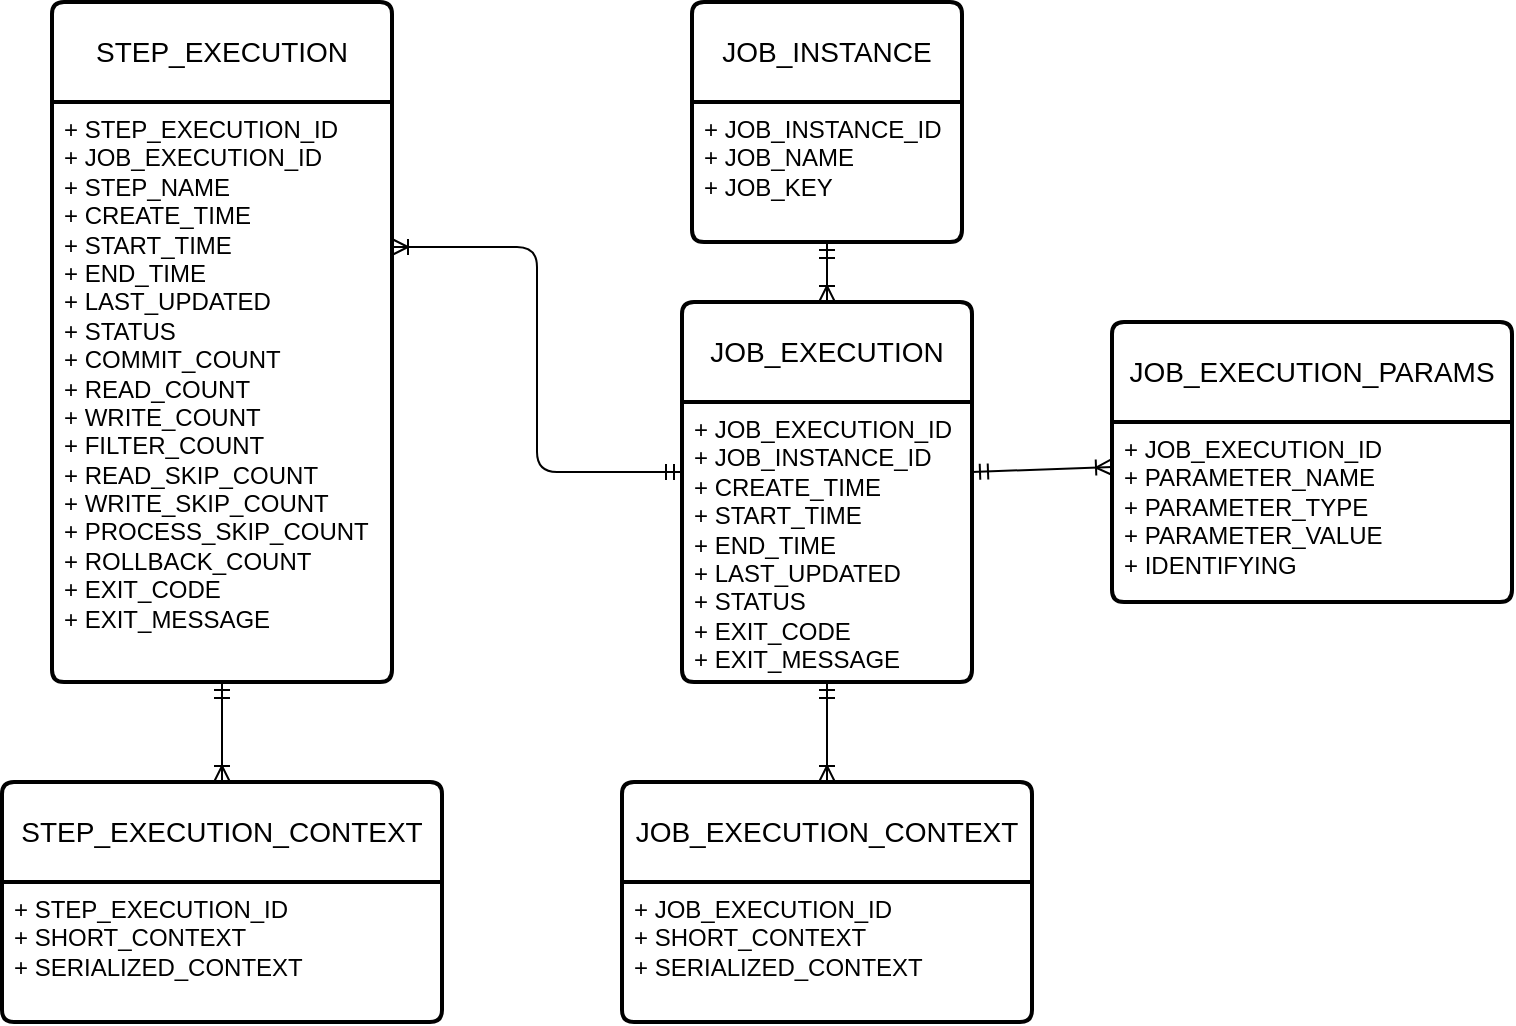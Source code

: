 <mxfile version="21.1.4" type="device">
  <diagram name="Page-1" id="bf5GtzXdIJTg4Rl3z1tn">
    <mxGraphModel dx="1198" dy="874" grid="0" gridSize="10" guides="1" tooltips="1" connect="1" arrows="1" fold="1" page="1" pageScale="1" pageWidth="1169" pageHeight="827" math="0" shadow="0">
      <root>
        <mxCell id="0" />
        <mxCell id="1" parent="0" />
        <mxCell id="DDVHAkdsSV2Ljds5NXX8-1" value="JOB_INSTANCE" style="swimlane;childLayout=stackLayout;horizontal=1;startSize=50;horizontalStack=0;rounded=1;fontSize=14;fontStyle=0;strokeWidth=2;resizeParent=0;resizeLast=1;shadow=0;dashed=0;align=center;arcSize=4;whiteSpace=wrap;html=1;" parent="1" vertex="1">
          <mxGeometry x="440" y="280" width="135" height="120" as="geometry" />
        </mxCell>
        <mxCell id="DDVHAkdsSV2Ljds5NXX8-2" value="+ JOB_INSTANCE_ID&lt;br&gt;+ JOB_NAME&lt;br&gt;+ JOB_KEY" style="align=left;strokeColor=none;fillColor=none;spacingLeft=4;fontSize=12;verticalAlign=top;resizable=0;rotatable=0;part=1;html=1;" parent="DDVHAkdsSV2Ljds5NXX8-1" vertex="1">
          <mxGeometry y="50" width="135" height="70" as="geometry" />
        </mxCell>
        <mxCell id="DDVHAkdsSV2Ljds5NXX8-3" value="JOB_EXECUTION" style="swimlane;childLayout=stackLayout;horizontal=1;startSize=50;horizontalStack=0;rounded=1;fontSize=14;fontStyle=0;strokeWidth=2;resizeParent=0;resizeLast=1;shadow=0;dashed=0;align=center;arcSize=4;whiteSpace=wrap;html=1;" parent="1" vertex="1">
          <mxGeometry x="435" y="430" width="145" height="190" as="geometry" />
        </mxCell>
        <mxCell id="DDVHAkdsSV2Ljds5NXX8-4" value="+ JOB_EXECUTION_ID&lt;br&gt;+ JOB_INSTANCE_ID&lt;br&gt;+ CREATE_TIME&lt;br&gt;+ START_TIME&lt;br&gt;+ END_TIME&lt;br&gt;+ LAST_UPDATED&lt;br&gt;+ STATUS&lt;br&gt;+ EXIT_CODE&lt;br&gt;+ EXIT_MESSAGE" style="align=left;strokeColor=none;fillColor=none;spacingLeft=4;fontSize=12;verticalAlign=top;resizable=0;rotatable=0;part=1;html=1;" parent="DDVHAkdsSV2Ljds5NXX8-3" vertex="1">
          <mxGeometry y="50" width="145" height="140" as="geometry" />
        </mxCell>
        <mxCell id="DDVHAkdsSV2Ljds5NXX8-5" value="JOB_EXECUTION_PARAMS" style="swimlane;childLayout=stackLayout;horizontal=1;startSize=50;horizontalStack=0;rounded=1;fontSize=14;fontStyle=0;strokeWidth=2;resizeParent=0;resizeLast=1;shadow=0;dashed=0;align=center;arcSize=4;whiteSpace=wrap;html=1;" parent="1" vertex="1">
          <mxGeometry x="650" y="440" width="200" height="140" as="geometry" />
        </mxCell>
        <mxCell id="DDVHAkdsSV2Ljds5NXX8-6" value="+ JOB_EXECUTION_ID&lt;br&gt;+ PARAMETER_NAME&lt;br&gt;+ PARAMETER_TYPE&lt;br&gt;+ PARAMETER_VALUE&lt;br&gt;+ IDENTIFYING" style="align=left;strokeColor=none;fillColor=none;spacingLeft=4;fontSize=12;verticalAlign=top;resizable=0;rotatable=0;part=1;html=1;" parent="DDVHAkdsSV2Ljds5NXX8-5" vertex="1">
          <mxGeometry y="50" width="200" height="90" as="geometry" />
        </mxCell>
        <mxCell id="DDVHAkdsSV2Ljds5NXX8-7" value="JOB_EXECUTION_CONTEXT" style="swimlane;childLayout=stackLayout;horizontal=1;startSize=50;horizontalStack=0;rounded=1;fontSize=14;fontStyle=0;strokeWidth=2;resizeParent=0;resizeLast=1;shadow=0;dashed=0;align=center;arcSize=4;whiteSpace=wrap;html=1;" parent="1" vertex="1">
          <mxGeometry x="405" y="670" width="205" height="120" as="geometry" />
        </mxCell>
        <mxCell id="DDVHAkdsSV2Ljds5NXX8-8" value="+ JOB_EXECUTION_ID&lt;br&gt;+ SHORT_CONTEXT&lt;br&gt;+ SERIALIZED_CONTEXT" style="align=left;strokeColor=none;fillColor=none;spacingLeft=4;fontSize=12;verticalAlign=top;resizable=0;rotatable=0;part=1;html=1;" parent="DDVHAkdsSV2Ljds5NXX8-7" vertex="1">
          <mxGeometry y="50" width="205" height="70" as="geometry" />
        </mxCell>
        <mxCell id="DDVHAkdsSV2Ljds5NXX8-9" value="STEP_EXECUTION_CONTEXT" style="swimlane;childLayout=stackLayout;horizontal=1;startSize=50;horizontalStack=0;rounded=1;fontSize=14;fontStyle=0;strokeWidth=2;resizeParent=0;resizeLast=1;shadow=0;dashed=0;align=center;arcSize=4;whiteSpace=wrap;html=1;" parent="1" vertex="1">
          <mxGeometry x="95" y="670" width="220" height="120" as="geometry" />
        </mxCell>
        <mxCell id="DDVHAkdsSV2Ljds5NXX8-10" value="+ STEP_EXECUTION_ID&lt;br&gt;+ SHORT_CONTEXT&lt;br&gt;+ SERIALIZED_CONTEXT" style="align=left;strokeColor=none;fillColor=none;spacingLeft=4;fontSize=12;verticalAlign=top;resizable=0;rotatable=0;part=1;html=1;" parent="DDVHAkdsSV2Ljds5NXX8-9" vertex="1">
          <mxGeometry y="50" width="220" height="70" as="geometry" />
        </mxCell>
        <mxCell id="DDVHAkdsSV2Ljds5NXX8-11" value="STEP_EXECUTION" style="swimlane;childLayout=stackLayout;horizontal=1;startSize=50;horizontalStack=0;rounded=1;fontSize=14;fontStyle=0;strokeWidth=2;resizeParent=0;resizeLast=1;shadow=0;dashed=0;align=center;arcSize=4;whiteSpace=wrap;html=1;" parent="1" vertex="1">
          <mxGeometry x="120" y="280" width="170" height="340" as="geometry" />
        </mxCell>
        <mxCell id="DDVHAkdsSV2Ljds5NXX8-12" value="+ STEP_EXECUTION_ID&lt;br&gt;+ JOB_EXECUTION_ID&lt;br&gt;+&amp;nbsp;STEP_NAME&lt;br&gt;+ CREATE_TIME&lt;br&gt;+ START_TIME&lt;br&gt;+ END_TIME&lt;br&gt;+ LAST_UPDATED&lt;br&gt;+ STATUS&lt;br&gt;&lt;div&gt;+ COMMIT_COUNT&lt;/div&gt;&lt;div&gt;&lt;span style=&quot;&quot; class=&quot;Apple-tab-span&quot;&gt;&lt;/span&gt;+ READ_COUNT&lt;/div&gt;&lt;div&gt;&lt;span style=&quot;&quot; class=&quot;Apple-tab-span&quot;&gt;&lt;/span&gt;+ WRITE_COUNT&lt;/div&gt;&lt;div&gt;+ FILTER_COUNT&lt;br&gt;&lt;/div&gt;&lt;div&gt;&lt;span style=&quot;&quot; class=&quot;Apple-tab-span&quot;&gt;&lt;/span&gt;+ READ_SKIP_COUNT&lt;/div&gt;&lt;div&gt;&lt;span style=&quot;&quot; class=&quot;Apple-tab-span&quot;&gt;&lt;/span&gt;+ WRITE_SKIP_COUNT&lt;/div&gt;&lt;div&gt;&lt;span style=&quot;&quot; class=&quot;Apple-tab-span&quot;&gt;&lt;/span&gt;+ PROCESS_SKIP_COUNT&lt;/div&gt;&lt;div&gt;&lt;span style=&quot;&quot; class=&quot;Apple-tab-span&quot;&gt;&lt;/span&gt;+ ROLLBACK_COUNT&lt;/div&gt;+ EXIT_CODE&lt;br&gt;+ EXIT_MESSAGE" style="align=left;strokeColor=none;fillColor=none;spacingLeft=4;fontSize=12;verticalAlign=top;resizable=0;rotatable=0;part=1;html=1;" parent="DDVHAkdsSV2Ljds5NXX8-11" vertex="1">
          <mxGeometry y="50" width="170" height="290" as="geometry" />
        </mxCell>
        <mxCell id="DDVHAkdsSV2Ljds5NXX8-17" value="" style="fontSize=12;html=1;endArrow=ERoneToMany;startArrow=ERmandOne;movable=1;resizable=1;rotatable=1;deletable=1;editable=1;locked=0;connectable=1;entryX=0.5;entryY=0;entryDx=0;entryDy=0;exitX=0.5;exitY=1;exitDx=0;exitDy=0;strokeColor=default;rounded=1;" parent="1" source="DDVHAkdsSV2Ljds5NXX8-2" target="DDVHAkdsSV2Ljds5NXX8-3" edge="1">
          <mxGeometry width="100" height="100" relative="1" as="geometry">
            <mxPoint x="375" y="610" as="sourcePoint" />
            <mxPoint x="475" y="510" as="targetPoint" />
          </mxGeometry>
        </mxCell>
        <mxCell id="DDVHAkdsSV2Ljds5NXX8-18" value="" style="fontSize=12;html=1;endArrow=ERoneToMany;startArrow=ERmandOne;movable=1;resizable=1;rotatable=1;deletable=1;editable=1;locked=0;connectable=1;entryX=0;entryY=0.25;entryDx=0;entryDy=0;exitX=1;exitY=0.25;exitDx=0;exitDy=0;strokeColor=default;rounded=1;" parent="1" source="DDVHAkdsSV2Ljds5NXX8-4" target="DDVHAkdsSV2Ljds5NXX8-6" edge="1">
          <mxGeometry width="100" height="100" relative="1" as="geometry">
            <mxPoint x="540" y="350" as="sourcePoint" />
            <mxPoint x="540" y="440" as="targetPoint" />
          </mxGeometry>
        </mxCell>
        <mxCell id="DDVHAkdsSV2Ljds5NXX8-19" value="" style="fontSize=12;html=1;endArrow=ERoneToMany;startArrow=ERmandOne;movable=1;resizable=1;rotatable=1;deletable=1;editable=1;locked=0;connectable=1;exitX=0;exitY=0.25;exitDx=0;exitDy=0;strokeColor=default;rounded=1;entryX=1;entryY=0.25;entryDx=0;entryDy=0;edgeStyle=orthogonalEdgeStyle;" parent="1" source="DDVHAkdsSV2Ljds5NXX8-4" target="DDVHAkdsSV2Ljds5NXX8-12" edge="1">
          <mxGeometry width="100" height="100" relative="1" as="geometry">
            <mxPoint x="635" y="560" as="sourcePoint" />
            <mxPoint x="345" y="537.838" as="targetPoint" />
          </mxGeometry>
        </mxCell>
        <mxCell id="DDVHAkdsSV2Ljds5NXX8-20" value="" style="fontSize=12;html=1;endArrow=ERoneToMany;startArrow=ERmandOne;movable=1;resizable=1;rotatable=1;deletable=1;editable=1;locked=0;connectable=1;exitX=0.5;exitY=1;exitDx=0;exitDy=0;strokeColor=default;rounded=1;entryX=0.5;entryY=0;entryDx=0;entryDy=0;" parent="1" source="DDVHAkdsSV2Ljds5NXX8-12" target="DDVHAkdsSV2Ljds5NXX8-9" edge="1">
          <mxGeometry width="100" height="100" relative="1" as="geometry">
            <mxPoint x="250" y="670" as="sourcePoint" />
            <mxPoint x="280" y="730" as="targetPoint" />
          </mxGeometry>
        </mxCell>
        <mxCell id="DDVHAkdsSV2Ljds5NXX8-21" value="" style="fontSize=12;html=1;endArrow=ERoneToMany;startArrow=ERmandOne;movable=1;resizable=1;rotatable=1;deletable=1;editable=1;locked=0;connectable=1;exitX=0.5;exitY=1;exitDx=0;exitDy=0;strokeColor=default;rounded=1;" parent="1" source="DDVHAkdsSV2Ljds5NXX8-4" target="DDVHAkdsSV2Ljds5NXX8-7" edge="1">
          <mxGeometry width="100" height="100" relative="1" as="geometry">
            <mxPoint x="185" y="730" as="sourcePoint" />
            <mxPoint x="185" y="800" as="targetPoint" />
          </mxGeometry>
        </mxCell>
      </root>
    </mxGraphModel>
  </diagram>
</mxfile>
